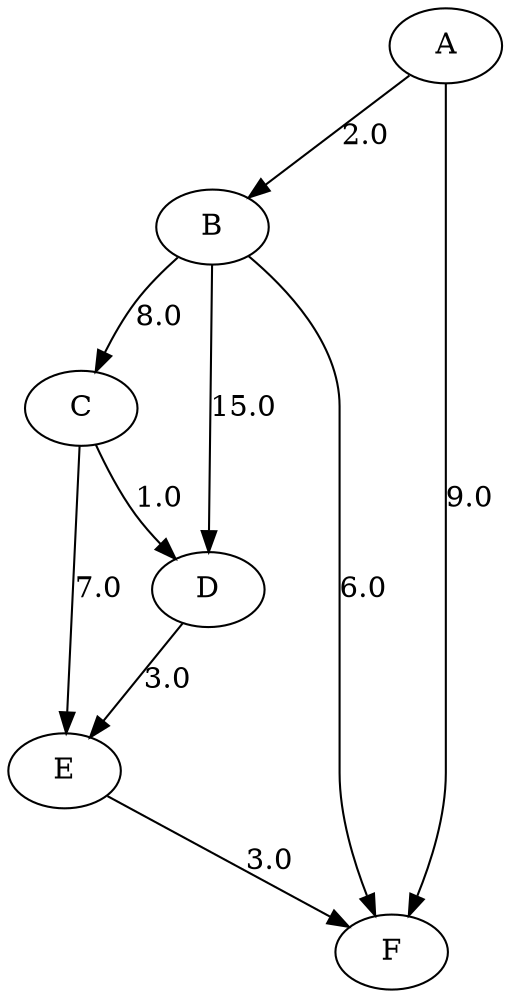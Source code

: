 digraph G {
   A -> B [label="2.0",weight="2.0"];
   A -> F [label="9.0",weight="9.0"];
   B -> C [label="8.0",weight="8.0"];
   B -> D [label="15.0",weight="15.0"];
   B -> F [label="6.0",weight="6.0"];
   C -> D [label="1.0",weight="1.0"];
   C -> E [label="7.0",weight="7.0"];
   D -> E [label="3.0",weight="3.0"];
   E -> F [label="3.0",weight="3.0"];
}
